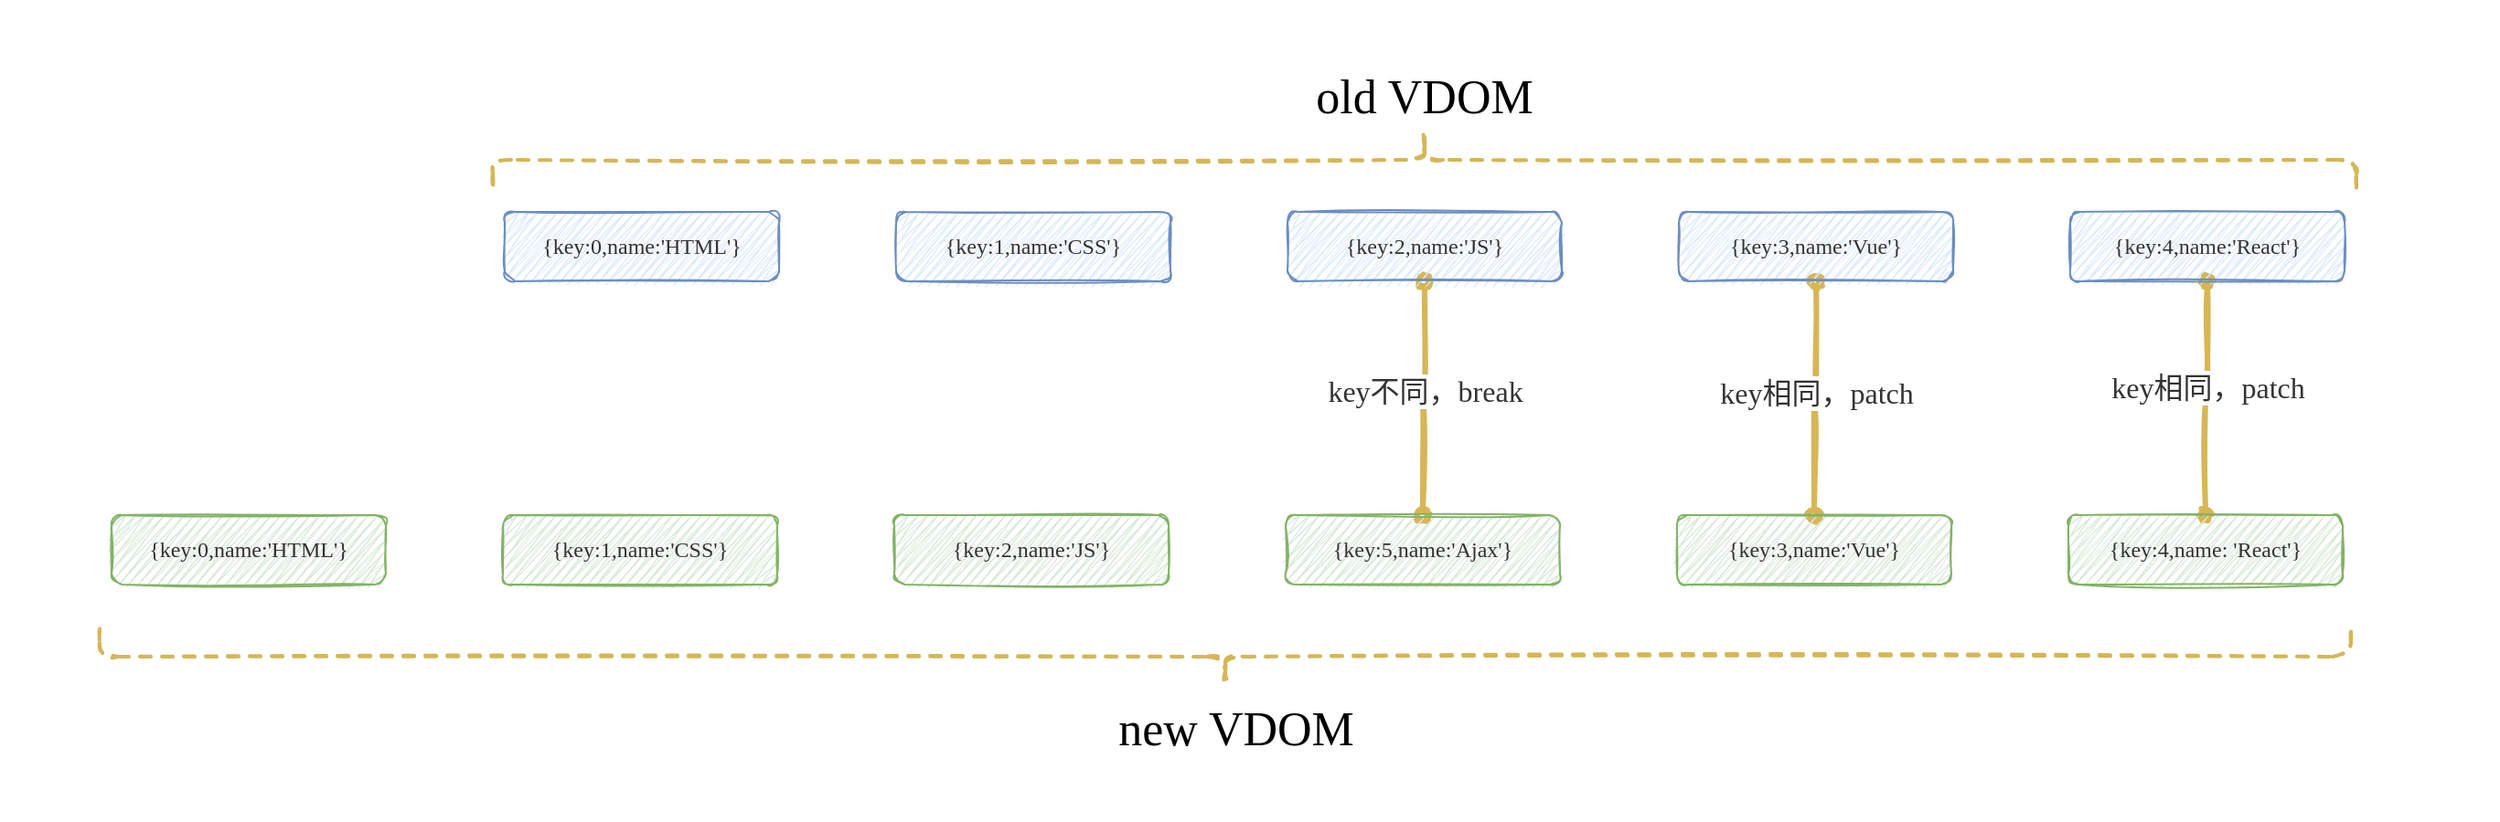 <mxfile version="13.6.2" type="device"><diagram id="C5RBs43oDa-KdzZeNtuy" name="Page-1"><mxGraphModel dx="1673" dy="969" grid="0" gridSize="10" guides="1" tooltips="1" connect="1" arrows="1" fold="1" page="0" pageScale="1" pageWidth="827" pageHeight="1169" background="#ffffff" math="0" shadow="0" extFonts="ZCOOL KuaiLe^https://fonts.googleapis.com/css?family=ZCOOL+KuaiLe"><root><mxCell id="WIyWlLk6GJQsqaUBKTNV-0"/><mxCell id="WIyWlLk6GJQsqaUBKTNV-1" parent="WIyWlLk6GJQsqaUBKTNV-0"/><mxCell id="ymMtbHEaF3nwhOLajmfr-18" value="" style="rounded=0;whiteSpace=wrap;html=1;dashed=1;sketch=1;strokeWidth=2;fillColor=none;strokeColor=none;fontFamily=Cascadia Code;" vertex="1" parent="WIyWlLk6GJQsqaUBKTNV-1"><mxGeometry x="286" y="103" width="1366" height="449" as="geometry"/></mxCell><mxCell id="ymMtbHEaF3nwhOLajmfr-0" value="&lt;font style=&quot;font-size: 12px&quot;&gt;&lt;font color=&quot;#333333&quot; style=&quot;font-size: 12px&quot;&gt;{key&lt;/font&gt;&lt;span style=&quot;color: rgb(51 , 51 , 51) ; font-size: 12px&quot;&gt;:0,name:'HTML'&lt;/span&gt;&lt;font color=&quot;#333333&quot; style=&quot;font-size: 12px&quot;&gt;}&lt;/font&gt;&lt;/font&gt;" style="rounded=1;whiteSpace=wrap;html=1;fillColor=#dae8fc;strokeColor=#6c8ebf;sketch=1;fillStyle=zigzag;fontFamily=Cascadia Code;fontSize=12;" vertex="1" parent="WIyWlLk6GJQsqaUBKTNV-1"><mxGeometry x="562" y="219" width="150" height="38" as="geometry"/></mxCell><mxCell id="ymMtbHEaF3nwhOLajmfr-1" value="&lt;font color=&quot;#333333&quot; style=&quot;font-size: 12px&quot;&gt;{&lt;/font&gt;&lt;span style=&quot;color: rgb(51 , 51 , 51)&quot;&gt;key&lt;/span&gt;&lt;span style=&quot;font-size: 12px ; color: rgb(51 , 51 , 51)&quot;&gt;:1,name:'CSS'&lt;/span&gt;&lt;font color=&quot;#333333&quot; style=&quot;font-size: 12px&quot;&gt;}&lt;/font&gt;" style="rounded=1;whiteSpace=wrap;html=1;fillColor=#dae8fc;strokeColor=#6c8ebf;sketch=1;fillStyle=zigzag;fontFamily=Cascadia Code;fontSize=12;" vertex="1" parent="WIyWlLk6GJQsqaUBKTNV-1"><mxGeometry x="776" y="219" width="150" height="38" as="geometry"/></mxCell><mxCell id="ymMtbHEaF3nwhOLajmfr-35" style="edgeStyle=orthogonalEdgeStyle;rounded=0;sketch=1;orthogonalLoop=1;jettySize=auto;html=1;exitX=0.5;exitY=1;exitDx=0;exitDy=0;startArrow=oval;startFill=1;endArrow=oval;endFill=1;strokeWidth=3;fontFamily=Cascadia Code;fontSize=12;fillColor=#fff2cc;strokeColor=#d6b656;" edge="1" parent="WIyWlLk6GJQsqaUBKTNV-1" source="ymMtbHEaF3nwhOLajmfr-2" target="ymMtbHEaF3nwhOLajmfr-9"><mxGeometry relative="1" as="geometry"/></mxCell><mxCell id="ymMtbHEaF3nwhOLajmfr-36" value="&lt;font style=&quot;font-size: 16px&quot; color=&quot;#333333&quot;&gt;key不同，break&lt;/font&gt;" style="edgeLabel;html=1;align=center;verticalAlign=middle;resizable=0;points=[];fontSize=12;fontFamily=Cascadia Code;" vertex="1" connectable="0" parent="ymMtbHEaF3nwhOLajmfr-35"><mxGeometry x="-0.079" relative="1" as="geometry"><mxPoint as="offset"/></mxGeometry></mxCell><mxCell id="ymMtbHEaF3nwhOLajmfr-2" value="&lt;font color=&quot;#333333&quot; style=&quot;font-size: 12px&quot;&gt;{&lt;/font&gt;&lt;span style=&quot;color: rgb(51 , 51 , 51)&quot;&gt;key&lt;/span&gt;&lt;span style=&quot;font-size: 12px ; color: rgb(51 , 51 , 51)&quot;&gt;:2,name:'JS'&lt;/span&gt;&lt;font color=&quot;#333333&quot; style=&quot;font-size: 12px&quot;&gt;}&lt;/font&gt;" style="rounded=1;whiteSpace=wrap;html=1;fillColor=#dae8fc;strokeColor=#6c8ebf;sketch=1;fillStyle=zigzag;fontFamily=Cascadia Code;fontSize=12;" vertex="1" parent="WIyWlLk6GJQsqaUBKTNV-1"><mxGeometry x="990" y="219" width="150" height="38" as="geometry"/></mxCell><mxCell id="ymMtbHEaF3nwhOLajmfr-34" style="edgeStyle=orthogonalEdgeStyle;rounded=0;sketch=1;orthogonalLoop=1;jettySize=auto;html=1;exitX=0.5;exitY=1;exitDx=0;exitDy=0;startArrow=oval;startFill=1;endArrow=oval;endFill=1;strokeWidth=3;fontFamily=Cascadia Code;fontSize=12;fillColor=#fff2cc;strokeColor=#d6b656;" edge="1" parent="WIyWlLk6GJQsqaUBKTNV-1" source="ymMtbHEaF3nwhOLajmfr-4" target="ymMtbHEaF3nwhOLajmfr-10"><mxGeometry relative="1" as="geometry"/></mxCell><mxCell id="ymMtbHEaF3nwhOLajmfr-37" value="&lt;font style=&quot;font-size: 16px&quot; color=&quot;#333333&quot;&gt;key相同，patch&lt;/font&gt;" style="edgeLabel;html=1;align=center;verticalAlign=middle;resizable=0;points=[];fontSize=12;fontFamily=Cascadia Code;" vertex="1" connectable="0" parent="ymMtbHEaF3nwhOLajmfr-34"><mxGeometry x="-0.059" relative="1" as="geometry"><mxPoint as="offset"/></mxGeometry></mxCell><mxCell id="ymMtbHEaF3nwhOLajmfr-4" value="&lt;font color=&quot;#333333&quot; style=&quot;font-size: 12px&quot;&gt;{&lt;/font&gt;&lt;span style=&quot;color: rgb(51 , 51 , 51)&quot;&gt;key&lt;/span&gt;&lt;span style=&quot;font-size: 12px ; color: rgb(51 , 51 , 51)&quot;&gt;:3,name:'Vue'&lt;/span&gt;&lt;font color=&quot;#333333&quot; style=&quot;font-size: 12px&quot;&gt;}&lt;/font&gt;" style="rounded=1;whiteSpace=wrap;html=1;fillColor=#dae8fc;strokeColor=#6c8ebf;sketch=1;fillStyle=zigzag;fontFamily=Cascadia Code;fontSize=12;" vertex="1" parent="WIyWlLk6GJQsqaUBKTNV-1"><mxGeometry x="1204" y="219" width="150" height="38" as="geometry"/></mxCell><mxCell id="ymMtbHEaF3nwhOLajmfr-33" style="edgeStyle=orthogonalEdgeStyle;rounded=0;sketch=1;orthogonalLoop=1;jettySize=auto;html=1;exitX=0.5;exitY=1;exitDx=0;exitDy=0;entryX=0.5;entryY=0;entryDx=0;entryDy=0;startArrow=oval;startFill=1;endArrow=oval;endFill=1;strokeWidth=3;fontFamily=Cascadia Code;fontSize=12;fillColor=#fff2cc;strokeColor=#d6b656;" edge="1" parent="WIyWlLk6GJQsqaUBKTNV-1" source="ymMtbHEaF3nwhOLajmfr-5" target="ymMtbHEaF3nwhOLajmfr-11"><mxGeometry relative="1" as="geometry"/></mxCell><mxCell id="ymMtbHEaF3nwhOLajmfr-38" value="&lt;font style=&quot;font-size: 16px&quot; color=&quot;#333333&quot;&gt;key相同，patch&lt;/font&gt;" style="edgeLabel;html=1;align=center;verticalAlign=middle;resizable=0;points=[];fontSize=12;fontFamily=Cascadia Code;" vertex="1" connectable="0" parent="ymMtbHEaF3nwhOLajmfr-33"><mxGeometry x="-0.168" y="1" relative="1" as="geometry"><mxPoint x="-1" y="4.33" as="offset"/></mxGeometry></mxCell><mxCell id="ymMtbHEaF3nwhOLajmfr-5" value="&lt;font color=&quot;#333333&quot; style=&quot;font-size: 12px&quot;&gt;{&lt;/font&gt;&lt;span style=&quot;color: rgb(51 , 51 , 51)&quot;&gt;key&lt;/span&gt;&lt;span style=&quot;font-size: 12px ; color: rgb(51 , 51 , 51)&quot;&gt;:4,name:'React'&lt;/span&gt;&lt;font color=&quot;#333333&quot; style=&quot;font-size: 12px&quot;&gt;}&lt;/font&gt;" style="rounded=1;whiteSpace=wrap;html=1;fillColor=#dae8fc;strokeColor=#6c8ebf;sketch=1;fillStyle=zigzag;fontFamily=Cascadia Code;fontSize=12;" vertex="1" parent="WIyWlLk6GJQsqaUBKTNV-1"><mxGeometry x="1418" y="219" width="150" height="38" as="geometry"/></mxCell><mxCell id="ymMtbHEaF3nwhOLajmfr-6" value="&lt;font color=&quot;#333333&quot;&gt;{key&lt;/font&gt;&lt;span style=&quot;color: rgb(51 , 51 , 51)&quot;&gt;:0,name:'HTML'&lt;/span&gt;&lt;font color=&quot;#333333&quot;&gt;}&lt;/font&gt;" style="rounded=1;whiteSpace=wrap;html=1;fillColor=#d5e8d4;strokeColor=#82b366;sketch=1;fillStyle=zigzag;fontFamily=Cascadia Code;fontSize=12;" vertex="1" parent="WIyWlLk6GJQsqaUBKTNV-1"><mxGeometry x="347" y="385" width="150" height="38" as="geometry"/></mxCell><mxCell id="ymMtbHEaF3nwhOLajmfr-7" value="&lt;font color=&quot;#333333&quot;&gt;{&lt;/font&gt;&lt;span style=&quot;color: rgb(51 , 51 , 51)&quot;&gt;key&lt;/span&gt;&lt;span style=&quot;color: rgb(51 , 51 , 51)&quot;&gt;:1,name:'CSS'&lt;/span&gt;&lt;font color=&quot;#333333&quot;&gt;}&lt;/font&gt;" style="rounded=1;whiteSpace=wrap;html=1;fillColor=#d5e8d4;strokeColor=#82b366;sketch=1;fillStyle=zigzag;fontFamily=Cascadia Code;fontSize=12;" vertex="1" parent="WIyWlLk6GJQsqaUBKTNV-1"><mxGeometry x="561" y="385" width="150" height="38" as="geometry"/></mxCell><mxCell id="ymMtbHEaF3nwhOLajmfr-8" value="&lt;font color=&quot;#333333&quot;&gt;{&lt;/font&gt;&lt;span style=&quot;color: rgb(51 , 51 , 51)&quot;&gt;key&lt;/span&gt;&lt;span style=&quot;color: rgb(51 , 51 , 51)&quot;&gt;:2,name:'JS'&lt;/span&gt;&lt;font color=&quot;#333333&quot;&gt;}&lt;/font&gt;" style="rounded=1;whiteSpace=wrap;html=1;fillColor=#d5e8d4;strokeColor=#82b366;sketch=1;fillStyle=zigzag;fontFamily=Cascadia Code;fontSize=12;" vertex="1" parent="WIyWlLk6GJQsqaUBKTNV-1"><mxGeometry x="775" y="385" width="150" height="38" as="geometry"/></mxCell><mxCell id="ymMtbHEaF3nwhOLajmfr-9" value="&lt;font color=&quot;#333333&quot; style=&quot;font-size: 12px&quot;&gt;{&lt;/font&gt;&lt;span style=&quot;color: rgb(51 , 51 , 51)&quot;&gt;key&lt;/span&gt;&lt;span style=&quot;font-size: 12px ; color: rgb(51 , 51 , 51)&quot;&gt;:5,name:'Ajax'&lt;/span&gt;&lt;font color=&quot;#333333&quot; style=&quot;font-size: 12px&quot;&gt;}&lt;/font&gt;" style="rounded=1;whiteSpace=wrap;html=1;fillColor=#d5e8d4;strokeColor=#82b366;sketch=1;fillStyle=zigzag;fontFamily=Cascadia Code;fontSize=12;" vertex="1" parent="WIyWlLk6GJQsqaUBKTNV-1"><mxGeometry x="989" y="385" width="150" height="38" as="geometry"/></mxCell><mxCell id="ymMtbHEaF3nwhOLajmfr-10" value="&lt;font color=&quot;#333333&quot;&gt;{&lt;/font&gt;&lt;span style=&quot;color: rgb(51 , 51 , 51)&quot;&gt;key&lt;/span&gt;&lt;span style=&quot;color: rgb(51 , 51 , 51)&quot;&gt;:3,name:'Vue'&lt;/span&gt;&lt;font color=&quot;#333333&quot;&gt;}&lt;/font&gt;" style="rounded=1;whiteSpace=wrap;html=1;fillColor=#d5e8d4;strokeColor=#82b366;sketch=1;fillStyle=zigzag;fontFamily=Cascadia Code;fontSize=12;" vertex="1" parent="WIyWlLk6GJQsqaUBKTNV-1"><mxGeometry x="1203" y="385" width="150" height="38" as="geometry"/></mxCell><mxCell id="ymMtbHEaF3nwhOLajmfr-11" value="&lt;font color=&quot;#333333&quot; style=&quot;font-size: 12px&quot;&gt;{&lt;/font&gt;&lt;span style=&quot;color: rgb(51 , 51 , 51)&quot;&gt;key&lt;/span&gt;&lt;span style=&quot;font-size: 12px ; color: rgb(51 , 51 , 51)&quot;&gt;:4,name: 'React'&lt;/span&gt;&lt;font color=&quot;#333333&quot; style=&quot;font-size: 12px&quot;&gt;}&lt;/font&gt;" style="rounded=1;whiteSpace=wrap;html=1;fillColor=#d5e8d4;strokeColor=#82b366;sketch=1;fillStyle=zigzag;fontFamily=Cascadia Code;fontSize=12;" vertex="1" parent="WIyWlLk6GJQsqaUBKTNV-1"><mxGeometry x="1417" y="385" width="150" height="38" as="geometry"/></mxCell><mxCell id="ymMtbHEaF3nwhOLajmfr-14" value="" style="shape=curlyBracket;whiteSpace=wrap;html=1;rounded=1;sketch=1;rotation=90;size=0.5;strokeWidth=2;dashed=1;fillStyle=auto;fillColor=#fff2cc;strokeColor=#d6b656;fontFamily=Cascadia Code;" vertex="1" parent="WIyWlLk6GJQsqaUBKTNV-1"><mxGeometry x="1049.75" y="-319" width="30.5" height="1019" as="geometry"/></mxCell><mxCell id="ymMtbHEaF3nwhOLajmfr-15" value="&lt;font style=&quot;font-size: 26px&quot;&gt;old VDOM&lt;/font&gt;" style="text;html=1;strokeColor=none;fillColor=none;align=center;verticalAlign=middle;whiteSpace=wrap;rounded=0;dashed=1;sketch=1;fontFamily=Cascadia Code;" vertex="1" parent="WIyWlLk6GJQsqaUBKTNV-1"><mxGeometry x="996.25" y="146" width="137.5" height="20" as="geometry"/></mxCell><mxCell id="ymMtbHEaF3nwhOLajmfr-16" value="" style="shape=curlyBracket;whiteSpace=wrap;html=1;rounded=1;sketch=1;rotation=-90;size=0.5;strokeWidth=2;dashed=1;fillStyle=auto;fillColor=#fff2cc;strokeColor=#d6b656;fontFamily=Cascadia Code;" vertex="1" parent="WIyWlLk6GJQsqaUBKTNV-1"><mxGeometry x="940.75" y="-153" width="30.5" height="1231" as="geometry"/></mxCell><mxCell id="ymMtbHEaF3nwhOLajmfr-17" value="&lt;font style=&quot;font-size: 26px&quot;&gt;new VDOM&lt;/font&gt;" style="text;html=1;strokeColor=none;fillColor=none;align=center;verticalAlign=middle;whiteSpace=wrap;rounded=0;dashed=1;sketch=1;fontFamily=Cascadia Code;" vertex="1" parent="WIyWlLk6GJQsqaUBKTNV-1"><mxGeometry x="893" y="492" width="137.5" height="20" as="geometry"/></mxCell></root></mxGraphModel></diagram></mxfile>